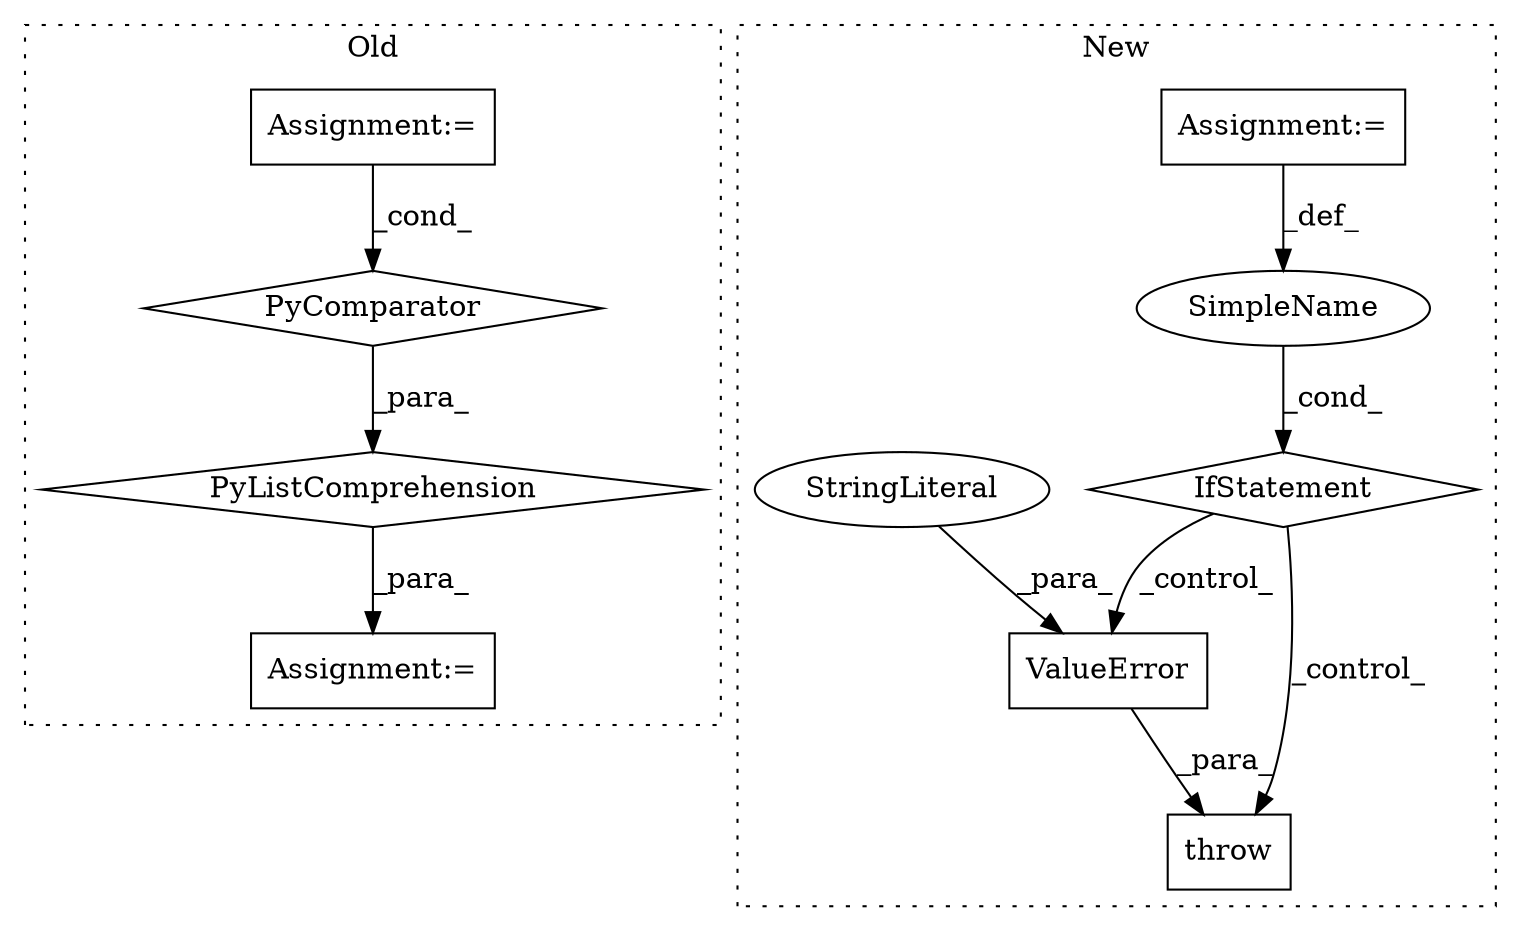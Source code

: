digraph G {
subgraph cluster0 {
1 [label="PyListComprehension" a="109" s="3067" l="156" shape="diamond"];
8 [label="PyComparator" a="113" s="3178" l="30" shape="diamond"];
9 [label="Assignment:=" a="7" s="3219,3321" l="57,2" shape="box"];
10 [label="Assignment:=" a="7" s="3178" l="30" shape="box"];
label = "Old";
style="dotted";
}
subgraph cluster1 {
2 [label="ValueError" a="32" s="3288,3403" l="11,1" shape="box"];
3 [label="IfStatement" a="25" s="3248,3270" l="4,2" shape="diamond"];
4 [label="SimpleName" a="42" s="" l="" shape="ellipse"];
5 [label="Assignment:=" a="7" s="2428" l="1" shape="box"];
6 [label="throw" a="53" s="3282" l="6" shape="box"];
7 [label="StringLiteral" a="45" s="3299" l="104" shape="ellipse"];
label = "New";
style="dotted";
}
1 -> 9 [label="_para_"];
2 -> 6 [label="_para_"];
3 -> 2 [label="_control_"];
3 -> 6 [label="_control_"];
4 -> 3 [label="_cond_"];
5 -> 4 [label="_def_"];
7 -> 2 [label="_para_"];
8 -> 1 [label="_para_"];
10 -> 8 [label="_cond_"];
}